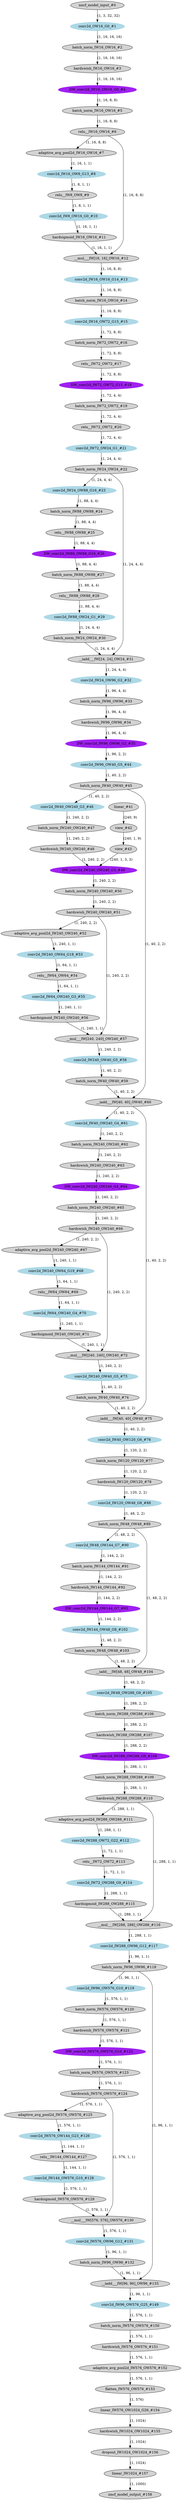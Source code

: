 strict digraph  {
"0 /nncf_model_input_0" [id=0, label="nncf_model_input_#0", style=filled, type=nncf_model_input];
"1 MobileNetV3/Sequential[features]/ConvBNActivation[0]/NNCFConv2d[0]/conv2d_0" [color=lightblue, id=1, label="conv2d_OW16_G0_#1", style=filled, type=conv2d];
"2 MobileNetV3/Sequential[features]/ConvBNActivation[0]/NNCFBatchNorm2d[1]/batch_norm_0" [id=2, label="batch_norm_IW16_OW16_#2", style=filled, type=batch_norm];
"3 MobileNetV3/Sequential[features]/ConvBNActivation[0]/Hardswish[2]/hardswish_0" [id=3, label="hardswish_IW16_OW16_#3", style=filled, type=hardswish];
"4 MobileNetV3/Sequential[features]/InvertedResidual[1]/Sequential[block]/ConvBNActivation[0]/NNCFConv2d[0]/conv2d_0" [color=purple, id=4, label="DW_conv2d_IW16_OW16_G0_#4", style=filled, type=conv2d];
"5 MobileNetV3/Sequential[features]/InvertedResidual[1]/Sequential[block]/ConvBNActivation[0]/NNCFBatchNorm2d[1]/batch_norm_0" [id=5, label="batch_norm_IW16_OW16_#5", style=filled, type=batch_norm];
"6 MobileNetV3/Sequential[features]/InvertedResidual[1]/Sequential[block]/ConvBNActivation[0]/ReLU[2]/relu__0" [id=6, label="relu__IW16_OW16_#6", style=filled, type=relu_];
"7 MobileNetV3/Sequential[features]/InvertedResidual[1]/Sequential[block]/SqueezeExcitation[1]/adaptive_avg_pool2d_0" [id=7, label="adaptive_avg_pool2d_IW16_OW16_#7", style=filled, type=adaptive_avg_pool2d];
"8 MobileNetV3/Sequential[features]/InvertedResidual[1]/Sequential[block]/SqueezeExcitation[1]/NNCFConv2d[fc1]/conv2d_0" [color=lightblue, id=8, label="conv2d_IW16_OW8_G13_#8", style=filled, type=conv2d];
"9 MobileNetV3/Sequential[features]/InvertedResidual[1]/Sequential[block]/SqueezeExcitation[1]/ReLU[relu]/relu__0" [id=9, label="relu__IW8_OW8_#9", style=filled, type=relu_];
"10 MobileNetV3/Sequential[features]/InvertedResidual[1]/Sequential[block]/SqueezeExcitation[1]/NNCFConv2d[fc2]/conv2d_0" [color=lightblue, id=10, label="conv2d_IW8_OW16_G0_#10", style=filled, type=conv2d];
"11 MobileNetV3/Sequential[features]/InvertedResidual[1]/Sequential[block]/SqueezeExcitation[1]/hardsigmoid_0" [id=11, label="hardsigmoid_IW16_OW16_#11", style=filled, type=hardsigmoid];
"12 MobileNetV3/Sequential[features]/InvertedResidual[1]/Sequential[block]/SqueezeExcitation[1]/__mul___0" [id=12, label="__mul___IW[16, 16]_OW16_#12", style=filled, type=__mul__];
"13 MobileNetV3/Sequential[features]/InvertedResidual[1]/Sequential[block]/ConvBNActivation[2]/NNCFConv2d[0]/conv2d_0" [color=lightblue, id=13, label="conv2d_IW16_OW16_G14_#13", style=filled, type=conv2d];
"14 MobileNetV3/Sequential[features]/InvertedResidual[1]/Sequential[block]/ConvBNActivation[2]/NNCFBatchNorm2d[1]/batch_norm_0" [id=14, label="batch_norm_IW16_OW16_#14", style=filled, type=batch_norm];
"15 MobileNetV3/Sequential[features]/InvertedResidual[2]/Sequential[block]/ConvBNActivation[0]/NNCFConv2d[0]/conv2d_0" [color=lightblue, id=15, label="conv2d_IW16_OW72_G15_#15", style=filled, type=conv2d];
"16 MobileNetV3/Sequential[features]/InvertedResidual[2]/Sequential[block]/ConvBNActivation[0]/NNCFBatchNorm2d[1]/batch_norm_0" [id=16, label="batch_norm_IW72_OW72_#16", style=filled, type=batch_norm];
"17 MobileNetV3/Sequential[features]/InvertedResidual[2]/Sequential[block]/ConvBNActivation[0]/ReLU[2]/relu__0" [id=17, label="relu__IW72_OW72_#17", style=filled, type=relu_];
"18 MobileNetV3/Sequential[features]/InvertedResidual[2]/Sequential[block]/ConvBNActivation[1]/NNCFConv2d[0]/conv2d_0" [color=purple, id=18, label="DW_conv2d_IW72_OW72_G15_#18", style=filled, type=conv2d];
"19 MobileNetV3/Sequential[features]/InvertedResidual[2]/Sequential[block]/ConvBNActivation[1]/NNCFBatchNorm2d[1]/batch_norm_0" [id=19, label="batch_norm_IW72_OW72_#19", style=filled, type=batch_norm];
"20 MobileNetV3/Sequential[features]/InvertedResidual[2]/Sequential[block]/ConvBNActivation[1]/ReLU[2]/relu__0" [id=20, label="relu__IW72_OW72_#20", style=filled, type=relu_];
"21 MobileNetV3/Sequential[features]/InvertedResidual[2]/Sequential[block]/ConvBNActivation[2]/NNCFConv2d[0]/conv2d_0" [color=lightblue, id=21, label="conv2d_IW72_OW24_G1_#21", style=filled, type=conv2d];
"22 MobileNetV3/Sequential[features]/InvertedResidual[2]/Sequential[block]/ConvBNActivation[2]/NNCFBatchNorm2d[1]/batch_norm_0" [id=22, label="batch_norm_IW24_OW24_#22", style=filled, type=batch_norm];
"23 MobileNetV3/Sequential[features]/InvertedResidual[3]/Sequential[block]/ConvBNActivation[0]/NNCFConv2d[0]/conv2d_0" [color=lightblue, id=23, label="conv2d_IW24_OW88_G16_#23", style=filled, type=conv2d];
"24 MobileNetV3/Sequential[features]/InvertedResidual[3]/Sequential[block]/ConvBNActivation[0]/NNCFBatchNorm2d[1]/batch_norm_0" [id=24, label="batch_norm_IW88_OW88_#24", style=filled, type=batch_norm];
"25 MobileNetV3/Sequential[features]/InvertedResidual[3]/Sequential[block]/ConvBNActivation[0]/ReLU[2]/relu__0" [id=25, label="relu__IW88_OW88_#25", style=filled, type=relu_];
"26 MobileNetV3/Sequential[features]/InvertedResidual[3]/Sequential[block]/ConvBNActivation[1]/NNCFConv2d[0]/conv2d_0" [color=purple, id=26, label="DW_conv2d_IW88_OW88_G16_#26", style=filled, type=conv2d];
"27 MobileNetV3/Sequential[features]/InvertedResidual[3]/Sequential[block]/ConvBNActivation[1]/NNCFBatchNorm2d[1]/batch_norm_0" [id=27, label="batch_norm_IW88_OW88_#27", style=filled, type=batch_norm];
"28 MobileNetV3/Sequential[features]/InvertedResidual[3]/Sequential[block]/ConvBNActivation[1]/ReLU[2]/relu__0" [id=28, label="relu__IW88_OW88_#28", style=filled, type=relu_];
"29 MobileNetV3/Sequential[features]/InvertedResidual[3]/Sequential[block]/ConvBNActivation[2]/NNCFConv2d[0]/conv2d_0" [color=lightblue, id=29, label="conv2d_IW88_OW24_G1_#29", style=filled, type=conv2d];
"30 MobileNetV3/Sequential[features]/InvertedResidual[3]/Sequential[block]/ConvBNActivation[2]/NNCFBatchNorm2d[1]/batch_norm_0" [id=30, label="batch_norm_IW24_OW24_#30", style=filled, type=batch_norm];
"31 MobileNetV3/Sequential[features]/InvertedResidual[3]/__iadd___0" [id=31, label="__iadd___IW[24, 24]_OW24_#31", style=filled, type=__iadd__];
"32 MobileNetV3/Sequential[features]/InvertedResidual[4]/Sequential[block]/ConvBNActivation[0]/NNCFConv2d[0]/conv2d_0" [color=lightblue, id=32, label="conv2d_IW24_OW96_G2_#32", style=filled, type=conv2d];
"33 MobileNetV3/Sequential[features]/InvertedResidual[4]/Sequential[block]/ConvBNActivation[0]/NNCFBatchNorm2d[1]/batch_norm_0" [id=33, label="batch_norm_IW96_OW96_#33", style=filled, type=batch_norm];
"34 MobileNetV3/Sequential[features]/InvertedResidual[4]/Sequential[block]/ConvBNActivation[0]/Hardswish[2]/hardswish_0" [id=34, label="hardswish_IW96_OW96_#34", style=filled, type=hardswish];
"35 MobileNetV3/Sequential[features]/InvertedResidual[4]/Sequential[block]/ConvBNActivation[1]/NNCFConv2d[0]/conv2d_0" [color=purple, id=35, label="DW_conv2d_IW96_OW96_G2_#35", style=filled, type=conv2d];
"36 MobileNetV3/Sequential[features]/InvertedResidual[4]/Sequential[block]/ConvBNActivation[3]/NNCFConv2d[0]/conv2d_0" [color=lightblue, id=36, label="conv2d_IW96_OW40_G5_#44", style=filled, type=conv2d];
"37 MobileNetV3/Sequential[features]/InvertedResidual[4]/Sequential[block]/ConvBNActivation[3]/NNCFBatchNorm2d[1]/batch_norm_0" [id=37, label="batch_norm_IW40_OW40_#45", style=filled, type=batch_norm];
"38 MobileNetV3/Sequential[features]/InvertedResidual[5]/Sequential[block]/ConvBNActivation[0]/NNCFConv2d[0]/conv2d_0" [color=lightblue, id=38, label="conv2d_IW40_OW240_G3_#46", style=filled, type=conv2d];
"39 MobileNetV3/Sequential[features]/InvertedResidual[5]/Sequential[block]/ConvBNActivation[0]/NNCFBatchNorm2d[1]/batch_norm_0" [id=39, label="batch_norm_IW240_OW240_#47", style=filled, type=batch_norm];
"40 MobileNetV3/Sequential[features]/InvertedResidual[5]/Sequential[block]/ConvBNActivation[0]/Hardswish[2]/hardswish_0" [id=40, label="hardswish_IW240_OW240_#48", style=filled, type=hardswish];
"41 MobileNetV3/Sequential[features]/InvertedResidual[5]/Sequential[block]/ConvBNActivation[1]/NNCFConv2d[0]/ModuleDict[pre_ops]/UpdateWeight[3]/ElasticKernelConv2DOp[op]/linear_0" [id=41, label="linear_#41", style=filled, type=linear];
"42 MobileNetV3/Sequential[features]/InvertedResidual[5]/Sequential[block]/ConvBNActivation[1]/NNCFConv2d[0]/ModuleDict[pre_ops]/UpdateWeight[3]/ElasticKernelConv2DOp[op]/view_0" [id=42, label="view_#42", style=filled, type=view];
"43 MobileNetV3/Sequential[features]/InvertedResidual[5]/Sequential[block]/ConvBNActivation[1]/NNCFConv2d[0]/ModuleDict[pre_ops]/UpdateWeight[3]/ElasticKernelConv2DOp[op]/view_1" [id=43, label="view_#43", style=filled, type=view];
"44 MobileNetV3/Sequential[features]/InvertedResidual[5]/Sequential[block]/ConvBNActivation[1]/NNCFConv2d[0]/conv2d_0" [color=purple, id=44, label="DW_conv2d_IW240_OW240_G3_#49", style=filled, type=conv2d];
"45 MobileNetV3/Sequential[features]/InvertedResidual[5]/Sequential[block]/ConvBNActivation[1]/NNCFBatchNorm2d[1]/batch_norm_0" [id=45, label="batch_norm_IW240_OW240_#50", style=filled, type=batch_norm];
"46 MobileNetV3/Sequential[features]/InvertedResidual[5]/Sequential[block]/ConvBNActivation[1]/Hardswish[2]/hardswish_0" [id=46, label="hardswish_IW240_OW240_#51", style=filled, type=hardswish];
"47 MobileNetV3/Sequential[features]/InvertedResidual[5]/Sequential[block]/SqueezeExcitation[2]/adaptive_avg_pool2d_0" [id=47, label="adaptive_avg_pool2d_IW240_OW240_#52", style=filled, type=adaptive_avg_pool2d];
"48 MobileNetV3/Sequential[features]/InvertedResidual[5]/Sequential[block]/SqueezeExcitation[2]/NNCFConv2d[fc1]/conv2d_0" [color=lightblue, id=48, label="conv2d_IW240_OW64_G18_#53", style=filled, type=conv2d];
"49 MobileNetV3/Sequential[features]/InvertedResidual[5]/Sequential[block]/SqueezeExcitation[2]/ReLU[relu]/relu__0" [id=49, label="relu__IW64_OW64_#54", style=filled, type=relu_];
"50 MobileNetV3/Sequential[features]/InvertedResidual[5]/Sequential[block]/SqueezeExcitation[2]/NNCFConv2d[fc2]/conv2d_0" [color=lightblue, id=50, label="conv2d_IW64_OW240_G3_#55", style=filled, type=conv2d];
"51 MobileNetV3/Sequential[features]/InvertedResidual[5]/Sequential[block]/SqueezeExcitation[2]/hardsigmoid_0" [id=51, label="hardsigmoid_IW240_OW240_#56", style=filled, type=hardsigmoid];
"52 MobileNetV3/Sequential[features]/InvertedResidual[5]/Sequential[block]/SqueezeExcitation[2]/__mul___0" [id=52, label="__mul___IW[240, 240]_OW240_#57", style=filled, type=__mul__];
"53 MobileNetV3/Sequential[features]/InvertedResidual[5]/Sequential[block]/ConvBNActivation[3]/NNCFConv2d[0]/conv2d_0" [color=lightblue, id=53, label="conv2d_IW240_OW40_G5_#58", style=filled, type=conv2d];
"54 MobileNetV3/Sequential[features]/InvertedResidual[5]/Sequential[block]/ConvBNActivation[3]/NNCFBatchNorm2d[1]/batch_norm_0" [id=54, label="batch_norm_IW40_OW40_#59", style=filled, type=batch_norm];
"55 MobileNetV3/Sequential[features]/InvertedResidual[5]/__iadd___0" [id=55, label="__iadd___IW[40, 40]_OW40_#60", style=filled, type=__iadd__];
"56 MobileNetV3/Sequential[features]/InvertedResidual[6]/Sequential[block]/ConvBNActivation[0]/NNCFConv2d[0]/conv2d_0" [color=lightblue, id=56, label="conv2d_IW40_OW240_G4_#61", style=filled, type=conv2d];
"57 MobileNetV3/Sequential[features]/InvertedResidual[6]/Sequential[block]/ConvBNActivation[0]/NNCFBatchNorm2d[1]/batch_norm_0" [id=57, label="batch_norm_IW240_OW240_#62", style=filled, type=batch_norm];
"58 MobileNetV3/Sequential[features]/InvertedResidual[6]/Sequential[block]/ConvBNActivation[0]/Hardswish[2]/hardswish_0" [id=58, label="hardswish_IW240_OW240_#63", style=filled, type=hardswish];
"59 MobileNetV3/Sequential[features]/InvertedResidual[6]/Sequential[block]/ConvBNActivation[1]/NNCFConv2d[0]/conv2d_0" [color=purple, id=59, label="DW_conv2d_IW240_OW240_G4_#64", style=filled, type=conv2d];
"60 MobileNetV3/Sequential[features]/InvertedResidual[6]/Sequential[block]/ConvBNActivation[1]/NNCFBatchNorm2d[1]/batch_norm_0" [id=60, label="batch_norm_IW240_OW240_#65", style=filled, type=batch_norm];
"61 MobileNetV3/Sequential[features]/InvertedResidual[6]/Sequential[block]/ConvBNActivation[1]/Hardswish[2]/hardswish_0" [id=61, label="hardswish_IW240_OW240_#66", style=filled, type=hardswish];
"62 MobileNetV3/Sequential[features]/InvertedResidual[6]/Sequential[block]/SqueezeExcitation[2]/adaptive_avg_pool2d_0" [id=62, label="adaptive_avg_pool2d_IW240_OW240_#67", style=filled, type=adaptive_avg_pool2d];
"63 MobileNetV3/Sequential[features]/InvertedResidual[6]/Sequential[block]/SqueezeExcitation[2]/NNCFConv2d[fc1]/conv2d_0" [color=lightblue, id=63, label="conv2d_IW240_OW64_G19_#68", style=filled, type=conv2d];
"64 MobileNetV3/Sequential[features]/InvertedResidual[6]/Sequential[block]/SqueezeExcitation[2]/ReLU[relu]/relu__0" [id=64, label="relu__IW64_OW64_#69", style=filled, type=relu_];
"65 MobileNetV3/Sequential[features]/InvertedResidual[6]/Sequential[block]/SqueezeExcitation[2]/NNCFConv2d[fc2]/conv2d_0" [color=lightblue, id=65, label="conv2d_IW64_OW240_G4_#70", style=filled, type=conv2d];
"66 MobileNetV3/Sequential[features]/InvertedResidual[6]/Sequential[block]/SqueezeExcitation[2]/hardsigmoid_0" [id=66, label="hardsigmoid_IW240_OW240_#71", style=filled, type=hardsigmoid];
"67 MobileNetV3/Sequential[features]/InvertedResidual[6]/Sequential[block]/SqueezeExcitation[2]/__mul___0" [id=67, label="__mul___IW[240, 240]_OW240_#72", style=filled, type=__mul__];
"68 MobileNetV3/Sequential[features]/InvertedResidual[6]/Sequential[block]/ConvBNActivation[3]/NNCFConv2d[0]/conv2d_0" [color=lightblue, id=68, label="conv2d_IW240_OW40_G5_#73", style=filled, type=conv2d];
"69 MobileNetV3/Sequential[features]/InvertedResidual[6]/Sequential[block]/ConvBNActivation[3]/NNCFBatchNorm2d[1]/batch_norm_0" [id=69, label="batch_norm_IW40_OW40_#74", style=filled, type=batch_norm];
"70 MobileNetV3/Sequential[features]/InvertedResidual[6]/__iadd___0" [id=70, label="__iadd___IW[40, 40]_OW40_#75", style=filled, type=__iadd__];
"71 MobileNetV3/Sequential[features]/InvertedResidual[7]/Sequential[block]/ConvBNActivation[0]/NNCFConv2d[0]/conv2d_0" [color=lightblue, id=71, label="conv2d_IW40_OW120_G6_#76", style=filled, type=conv2d];
"72 MobileNetV3/Sequential[features]/InvertedResidual[7]/Sequential[block]/ConvBNActivation[0]/NNCFBatchNorm2d[1]/batch_norm_0" [id=72, label="batch_norm_IW120_OW120_#77", style=filled, type=batch_norm];
"73 MobileNetV3/Sequential[features]/InvertedResidual[7]/Sequential[block]/ConvBNActivation[0]/Hardswish[2]/hardswish_0" [id=73, label="hardswish_IW120_OW120_#78", style=filled, type=hardswish];
"74 MobileNetV3/Sequential[features]/InvertedResidual[7]/Sequential[block]/ConvBNActivation[3]/NNCFConv2d[0]/conv2d_0" [color=lightblue, id=74, label="conv2d_IW120_OW48_G8_#88", style=filled, type=conv2d];
"75 MobileNetV3/Sequential[features]/InvertedResidual[7]/Sequential[block]/ConvBNActivation[3]/NNCFBatchNorm2d[1]/batch_norm_0" [id=75, label="batch_norm_IW48_OW48_#89", style=filled, type=batch_norm];
"76 MobileNetV3/Sequential[features]/InvertedResidual[8]/Sequential[block]/ConvBNActivation[0]/NNCFConv2d[0]/conv2d_0" [color=lightblue, id=76, label="conv2d_IW48_OW144_G7_#90", style=filled, type=conv2d];
"77 MobileNetV3/Sequential[features]/InvertedResidual[8]/Sequential[block]/ConvBNActivation[0]/NNCFBatchNorm2d[1]/batch_norm_0" [id=77, label="batch_norm_IW144_OW144_#91", style=filled, type=batch_norm];
"78 MobileNetV3/Sequential[features]/InvertedResidual[8]/Sequential[block]/ConvBNActivation[0]/Hardswish[2]/hardswish_0" [id=78, label="hardswish_IW144_OW144_#92", style=filled, type=hardswish];
"79 MobileNetV3/Sequential[features]/InvertedResidual[8]/Sequential[block]/ConvBNActivation[1]/NNCFConv2d[0]/conv2d_0" [color=purple, id=79, label="DW_conv2d_IW144_OW144_G7_#93", style=filled, type=conv2d];
"80 MobileNetV3/Sequential[features]/InvertedResidual[8]/Sequential[block]/ConvBNActivation[3]/NNCFConv2d[0]/conv2d_0" [color=lightblue, id=80, label="conv2d_IW144_OW48_G8_#102", style=filled, type=conv2d];
"81 MobileNetV3/Sequential[features]/InvertedResidual[8]/Sequential[block]/ConvBNActivation[3]/NNCFBatchNorm2d[1]/batch_norm_0" [id=81, label="batch_norm_IW48_OW48_#103", style=filled, type=batch_norm];
"82 MobileNetV3/Sequential[features]/InvertedResidual[8]/__iadd___0" [id=82, label="__iadd___IW[48, 48]_OW48_#104", style=filled, type=__iadd__];
"83 MobileNetV3/Sequential[features]/InvertedResidual[9]/Sequential[block]/ConvBNActivation[0]/NNCFConv2d[0]/conv2d_0" [color=lightblue, id=83, label="conv2d_IW48_OW288_G9_#105", style=filled, type=conv2d];
"84 MobileNetV3/Sequential[features]/InvertedResidual[9]/Sequential[block]/ConvBNActivation[0]/NNCFBatchNorm2d[1]/batch_norm_0" [id=84, label="batch_norm_IW288_OW288_#106", style=filled, type=batch_norm];
"85 MobileNetV3/Sequential[features]/InvertedResidual[9]/Sequential[block]/ConvBNActivation[0]/Hardswish[2]/hardswish_0" [id=85, label="hardswish_IW288_OW288_#107", style=filled, type=hardswish];
"86 MobileNetV3/Sequential[features]/InvertedResidual[9]/Sequential[block]/ConvBNActivation[1]/NNCFConv2d[0]/conv2d_0" [color=purple, id=86, label="DW_conv2d_IW288_OW288_G9_#108", style=filled, type=conv2d];
"87 MobileNetV3/Sequential[features]/InvertedResidual[9]/Sequential[block]/ConvBNActivation[1]/NNCFBatchNorm2d[1]/batch_norm_0" [id=87, label="batch_norm_IW288_OW288_#109", style=filled, type=batch_norm];
"88 MobileNetV3/Sequential[features]/InvertedResidual[9]/Sequential[block]/ConvBNActivation[1]/Hardswish[2]/hardswish_0" [id=88, label="hardswish_IW288_OW288_#110", style=filled, type=hardswish];
"89 MobileNetV3/Sequential[features]/InvertedResidual[9]/Sequential[block]/SqueezeExcitation[2]/adaptive_avg_pool2d_0" [id=89, label="adaptive_avg_pool2d_IW288_OW288_#111", style=filled, type=adaptive_avg_pool2d];
"90 MobileNetV3/Sequential[features]/InvertedResidual[9]/Sequential[block]/SqueezeExcitation[2]/NNCFConv2d[fc1]/conv2d_0" [color=lightblue, id=90, label="conv2d_IW288_OW72_G22_#112", style=filled, type=conv2d];
"91 MobileNetV3/Sequential[features]/InvertedResidual[9]/Sequential[block]/SqueezeExcitation[2]/ReLU[relu]/relu__0" [id=91, label="relu__IW72_OW72_#113", style=filled, type=relu_];
"92 MobileNetV3/Sequential[features]/InvertedResidual[9]/Sequential[block]/SqueezeExcitation[2]/NNCFConv2d[fc2]/conv2d_0" [color=lightblue, id=92, label="conv2d_IW72_OW288_G9_#114", style=filled, type=conv2d];
"93 MobileNetV3/Sequential[features]/InvertedResidual[9]/Sequential[block]/SqueezeExcitation[2]/hardsigmoid_0" [id=93, label="hardsigmoid_IW288_OW288_#115", style=filled, type=hardsigmoid];
"94 MobileNetV3/Sequential[features]/InvertedResidual[9]/Sequential[block]/SqueezeExcitation[2]/__mul___0" [id=94, label="__mul___IW[288, 288]_OW288_#116", style=filled, type=__mul__];
"95 MobileNetV3/Sequential[features]/InvertedResidual[9]/Sequential[block]/ConvBNActivation[3]/NNCFConv2d[0]/conv2d_0" [color=lightblue, id=95, label="conv2d_IW288_OW96_G12_#117", style=filled, type=conv2d];
"96 MobileNetV3/Sequential[features]/InvertedResidual[9]/Sequential[block]/ConvBNActivation[3]/NNCFBatchNorm2d[1]/batch_norm_0" [id=96, label="batch_norm_IW96_OW96_#118", style=filled, type=batch_norm];
"97 MobileNetV3/Sequential[features]/InvertedResidual[10]/Sequential[block]/ConvBNActivation[0]/NNCFConv2d[0]/conv2d_0" [color=lightblue, id=97, label="conv2d_IW96_OW576_G10_#119", style=filled, type=conv2d];
"98 MobileNetV3/Sequential[features]/InvertedResidual[10]/Sequential[block]/ConvBNActivation[0]/NNCFBatchNorm2d[1]/batch_norm_0" [id=98, label="batch_norm_IW576_OW576_#120", style=filled, type=batch_norm];
"99 MobileNetV3/Sequential[features]/InvertedResidual[10]/Sequential[block]/ConvBNActivation[0]/Hardswish[2]/hardswish_0" [id=99, label="hardswish_IW576_OW576_#121", style=filled, type=hardswish];
"100 MobileNetV3/Sequential[features]/InvertedResidual[10]/Sequential[block]/ConvBNActivation[1]/NNCFConv2d[0]/conv2d_0" [color=purple, id=100, label="DW_conv2d_IW576_OW576_G10_#122", style=filled, type=conv2d];
"101 MobileNetV3/Sequential[features]/InvertedResidual[10]/Sequential[block]/ConvBNActivation[1]/NNCFBatchNorm2d[1]/batch_norm_0" [id=101, label="batch_norm_IW576_OW576_#123", style=filled, type=batch_norm];
"102 MobileNetV3/Sequential[features]/InvertedResidual[10]/Sequential[block]/ConvBNActivation[1]/Hardswish[2]/hardswish_0" [id=102, label="hardswish_IW576_OW576_#124", style=filled, type=hardswish];
"103 MobileNetV3/Sequential[features]/InvertedResidual[10]/Sequential[block]/SqueezeExcitation[2]/adaptive_avg_pool2d_0" [id=103, label="adaptive_avg_pool2d_IW576_OW576_#125", style=filled, type=adaptive_avg_pool2d];
"104 MobileNetV3/Sequential[features]/InvertedResidual[10]/Sequential[block]/SqueezeExcitation[2]/NNCFConv2d[fc1]/conv2d_0" [color=lightblue, id=104, label="conv2d_IW576_OW144_G23_#126", style=filled, type=conv2d];
"105 MobileNetV3/Sequential[features]/InvertedResidual[10]/Sequential[block]/SqueezeExcitation[2]/ReLU[relu]/relu__0" [id=105, label="relu__IW144_OW144_#127", style=filled, type=relu_];
"106 MobileNetV3/Sequential[features]/InvertedResidual[10]/Sequential[block]/SqueezeExcitation[2]/NNCFConv2d[fc2]/conv2d_0" [color=lightblue, id=106, label="conv2d_IW144_OW576_G10_#128", style=filled, type=conv2d];
"107 MobileNetV3/Sequential[features]/InvertedResidual[10]/Sequential[block]/SqueezeExcitation[2]/hardsigmoid_0" [id=107, label="hardsigmoid_IW576_OW576_#129", style=filled, type=hardsigmoid];
"108 MobileNetV3/Sequential[features]/InvertedResidual[10]/Sequential[block]/SqueezeExcitation[2]/__mul___0" [id=108, label="__mul___IW[576, 576]_OW576_#130", style=filled, type=__mul__];
"109 MobileNetV3/Sequential[features]/InvertedResidual[10]/Sequential[block]/ConvBNActivation[3]/NNCFConv2d[0]/conv2d_0" [color=lightblue, id=109, label="conv2d_IW576_OW96_G12_#131", style=filled, type=conv2d];
"110 MobileNetV3/Sequential[features]/InvertedResidual[10]/Sequential[block]/ConvBNActivation[3]/NNCFBatchNorm2d[1]/batch_norm_0" [id=110, label="batch_norm_IW96_OW96_#132", style=filled, type=batch_norm];
"111 MobileNetV3/Sequential[features]/InvertedResidual[10]/__iadd___0" [id=111, label="__iadd___IW[96, 96]_OW96_#133", style=filled, type=__iadd__];
"112 MobileNetV3/Sequential[features]/ConvBNActivation[12]/NNCFConv2d[0]/conv2d_0" [color=lightblue, id=112, label="conv2d_IW96_OW576_G25_#149", style=filled, type=conv2d];
"113 MobileNetV3/Sequential[features]/ConvBNActivation[12]/NNCFBatchNorm2d[1]/batch_norm_0" [id=113, label="batch_norm_IW576_OW576_#150", style=filled, type=batch_norm];
"114 MobileNetV3/Sequential[features]/ConvBNActivation[12]/Hardswish[2]/hardswish_0" [id=114, label="hardswish_IW576_OW576_#151", style=filled, type=hardswish];
"115 MobileNetV3/AdaptiveAvgPool2d[avgpool]/adaptive_avg_pool2d_0" [id=115, label="adaptive_avg_pool2d_IW576_OW576_#152", style=filled, type=adaptive_avg_pool2d];
"116 MobileNetV3/flatten_0" [id=116, label="flatten_IW576_OW576_#153", style=filled, type=flatten];
"117 MobileNetV3/Sequential[classifier]/NNCFLinear[0]/linear_0" [id=117, label="linear_IW576_OW1024_G26_#154", style=filled, type=linear];
"118 MobileNetV3/Sequential[classifier]/Hardswish[1]/hardswish_0" [id=118, label="hardswish_IW1024_OW1024_#155", style=filled, type=hardswish];
"119 MobileNetV3/Sequential[classifier]/Dropout[2]/dropout_0" [id=119, label="dropout_IW1024_OW1024_#156", style=filled, type=dropout];
"120 MobileNetV3/Sequential[classifier]/NNCFLinear[3]/linear_0" [id=120, label="linear_IW1024_#157", style=filled, type=linear];
"121 /nncf_model_output_0" [id=121, label="nncf_model_output_#158", style=filled, type=nncf_model_output];
"0 /nncf_model_input_0" -> "1 MobileNetV3/Sequential[features]/ConvBNActivation[0]/NNCFConv2d[0]/conv2d_0"  [label="(1, 3, 32, 32)", style=solid];
"1 MobileNetV3/Sequential[features]/ConvBNActivation[0]/NNCFConv2d[0]/conv2d_0" -> "2 MobileNetV3/Sequential[features]/ConvBNActivation[0]/NNCFBatchNorm2d[1]/batch_norm_0"  [label="(1, 16, 16, 16)", style=solid];
"2 MobileNetV3/Sequential[features]/ConvBNActivation[0]/NNCFBatchNorm2d[1]/batch_norm_0" -> "3 MobileNetV3/Sequential[features]/ConvBNActivation[0]/Hardswish[2]/hardswish_0"  [label="(1, 16, 16, 16)", style=solid];
"3 MobileNetV3/Sequential[features]/ConvBNActivation[0]/Hardswish[2]/hardswish_0" -> "4 MobileNetV3/Sequential[features]/InvertedResidual[1]/Sequential[block]/ConvBNActivation[0]/NNCFConv2d[0]/conv2d_0"  [label="(1, 16, 16, 16)", style=solid];
"4 MobileNetV3/Sequential[features]/InvertedResidual[1]/Sequential[block]/ConvBNActivation[0]/NNCFConv2d[0]/conv2d_0" -> "5 MobileNetV3/Sequential[features]/InvertedResidual[1]/Sequential[block]/ConvBNActivation[0]/NNCFBatchNorm2d[1]/batch_norm_0"  [label="(1, 16, 8, 8)", style=solid];
"5 MobileNetV3/Sequential[features]/InvertedResidual[1]/Sequential[block]/ConvBNActivation[0]/NNCFBatchNorm2d[1]/batch_norm_0" -> "6 MobileNetV3/Sequential[features]/InvertedResidual[1]/Sequential[block]/ConvBNActivation[0]/ReLU[2]/relu__0"  [label="(1, 16, 8, 8)", style=solid];
"6 MobileNetV3/Sequential[features]/InvertedResidual[1]/Sequential[block]/ConvBNActivation[0]/ReLU[2]/relu__0" -> "7 MobileNetV3/Sequential[features]/InvertedResidual[1]/Sequential[block]/SqueezeExcitation[1]/adaptive_avg_pool2d_0"  [label="(1, 16, 8, 8)", style=solid];
"7 MobileNetV3/Sequential[features]/InvertedResidual[1]/Sequential[block]/SqueezeExcitation[1]/adaptive_avg_pool2d_0" -> "8 MobileNetV3/Sequential[features]/InvertedResidual[1]/Sequential[block]/SqueezeExcitation[1]/NNCFConv2d[fc1]/conv2d_0"  [label="(1, 16, 1, 1)", style=solid];
"8 MobileNetV3/Sequential[features]/InvertedResidual[1]/Sequential[block]/SqueezeExcitation[1]/NNCFConv2d[fc1]/conv2d_0" -> "9 MobileNetV3/Sequential[features]/InvertedResidual[1]/Sequential[block]/SqueezeExcitation[1]/ReLU[relu]/relu__0"  [label="(1, 8, 1, 1)", style=solid];
"6 MobileNetV3/Sequential[features]/InvertedResidual[1]/Sequential[block]/ConvBNActivation[0]/ReLU[2]/relu__0" -> "12 MobileNetV3/Sequential[features]/InvertedResidual[1]/Sequential[block]/SqueezeExcitation[1]/__mul___0"  [label="(1, 16, 8, 8)", style=solid];
"9 MobileNetV3/Sequential[features]/InvertedResidual[1]/Sequential[block]/SqueezeExcitation[1]/ReLU[relu]/relu__0" -> "10 MobileNetV3/Sequential[features]/InvertedResidual[1]/Sequential[block]/SqueezeExcitation[1]/NNCFConv2d[fc2]/conv2d_0"  [label="(1, 8, 1, 1)", style=solid];
"10 MobileNetV3/Sequential[features]/InvertedResidual[1]/Sequential[block]/SqueezeExcitation[1]/NNCFConv2d[fc2]/conv2d_0" -> "11 MobileNetV3/Sequential[features]/InvertedResidual[1]/Sequential[block]/SqueezeExcitation[1]/hardsigmoid_0"  [label="(1, 16, 1, 1)", style=solid];
"11 MobileNetV3/Sequential[features]/InvertedResidual[1]/Sequential[block]/SqueezeExcitation[1]/hardsigmoid_0" -> "12 MobileNetV3/Sequential[features]/InvertedResidual[1]/Sequential[block]/SqueezeExcitation[1]/__mul___0"  [label="(1, 16, 1, 1)", style=solid];
"12 MobileNetV3/Sequential[features]/InvertedResidual[1]/Sequential[block]/SqueezeExcitation[1]/__mul___0" -> "13 MobileNetV3/Sequential[features]/InvertedResidual[1]/Sequential[block]/ConvBNActivation[2]/NNCFConv2d[0]/conv2d_0"  [label="(1, 16, 8, 8)", style=solid];
"13 MobileNetV3/Sequential[features]/InvertedResidual[1]/Sequential[block]/ConvBNActivation[2]/NNCFConv2d[0]/conv2d_0" -> "14 MobileNetV3/Sequential[features]/InvertedResidual[1]/Sequential[block]/ConvBNActivation[2]/NNCFBatchNorm2d[1]/batch_norm_0"  [label="(1, 16, 8, 8)", style=solid];
"14 MobileNetV3/Sequential[features]/InvertedResidual[1]/Sequential[block]/ConvBNActivation[2]/NNCFBatchNorm2d[1]/batch_norm_0" -> "15 MobileNetV3/Sequential[features]/InvertedResidual[2]/Sequential[block]/ConvBNActivation[0]/NNCFConv2d[0]/conv2d_0"  [label="(1, 16, 8, 8)", style=solid];
"15 MobileNetV3/Sequential[features]/InvertedResidual[2]/Sequential[block]/ConvBNActivation[0]/NNCFConv2d[0]/conv2d_0" -> "16 MobileNetV3/Sequential[features]/InvertedResidual[2]/Sequential[block]/ConvBNActivation[0]/NNCFBatchNorm2d[1]/batch_norm_0"  [label="(1, 72, 8, 8)", style=solid];
"16 MobileNetV3/Sequential[features]/InvertedResidual[2]/Sequential[block]/ConvBNActivation[0]/NNCFBatchNorm2d[1]/batch_norm_0" -> "17 MobileNetV3/Sequential[features]/InvertedResidual[2]/Sequential[block]/ConvBNActivation[0]/ReLU[2]/relu__0"  [label="(1, 72, 8, 8)", style=solid];
"17 MobileNetV3/Sequential[features]/InvertedResidual[2]/Sequential[block]/ConvBNActivation[0]/ReLU[2]/relu__0" -> "18 MobileNetV3/Sequential[features]/InvertedResidual[2]/Sequential[block]/ConvBNActivation[1]/NNCFConv2d[0]/conv2d_0"  [label="(1, 72, 8, 8)", style=solid];
"18 MobileNetV3/Sequential[features]/InvertedResidual[2]/Sequential[block]/ConvBNActivation[1]/NNCFConv2d[0]/conv2d_0" -> "19 MobileNetV3/Sequential[features]/InvertedResidual[2]/Sequential[block]/ConvBNActivation[1]/NNCFBatchNorm2d[1]/batch_norm_0"  [label="(1, 72, 4, 4)", style=solid];
"19 MobileNetV3/Sequential[features]/InvertedResidual[2]/Sequential[block]/ConvBNActivation[1]/NNCFBatchNorm2d[1]/batch_norm_0" -> "20 MobileNetV3/Sequential[features]/InvertedResidual[2]/Sequential[block]/ConvBNActivation[1]/ReLU[2]/relu__0"  [label="(1, 72, 4, 4)", style=solid];
"20 MobileNetV3/Sequential[features]/InvertedResidual[2]/Sequential[block]/ConvBNActivation[1]/ReLU[2]/relu__0" -> "21 MobileNetV3/Sequential[features]/InvertedResidual[2]/Sequential[block]/ConvBNActivation[2]/NNCFConv2d[0]/conv2d_0"  [label="(1, 72, 4, 4)", style=solid];
"21 MobileNetV3/Sequential[features]/InvertedResidual[2]/Sequential[block]/ConvBNActivation[2]/NNCFConv2d[0]/conv2d_0" -> "22 MobileNetV3/Sequential[features]/InvertedResidual[2]/Sequential[block]/ConvBNActivation[2]/NNCFBatchNorm2d[1]/batch_norm_0"  [label="(1, 24, 4, 4)", style=solid];
"22 MobileNetV3/Sequential[features]/InvertedResidual[2]/Sequential[block]/ConvBNActivation[2]/NNCFBatchNorm2d[1]/batch_norm_0" -> "23 MobileNetV3/Sequential[features]/InvertedResidual[3]/Sequential[block]/ConvBNActivation[0]/NNCFConv2d[0]/conv2d_0"  [label="(1, 24, 4, 4)", style=solid];
"22 MobileNetV3/Sequential[features]/InvertedResidual[2]/Sequential[block]/ConvBNActivation[2]/NNCFBatchNorm2d[1]/batch_norm_0" -> "31 MobileNetV3/Sequential[features]/InvertedResidual[3]/__iadd___0"  [label="(1, 24, 4, 4)", style=solid];
"23 MobileNetV3/Sequential[features]/InvertedResidual[3]/Sequential[block]/ConvBNActivation[0]/NNCFConv2d[0]/conv2d_0" -> "24 MobileNetV3/Sequential[features]/InvertedResidual[3]/Sequential[block]/ConvBNActivation[0]/NNCFBatchNorm2d[1]/batch_norm_0"  [label="(1, 88, 4, 4)", style=solid];
"24 MobileNetV3/Sequential[features]/InvertedResidual[3]/Sequential[block]/ConvBNActivation[0]/NNCFBatchNorm2d[1]/batch_norm_0" -> "25 MobileNetV3/Sequential[features]/InvertedResidual[3]/Sequential[block]/ConvBNActivation[0]/ReLU[2]/relu__0"  [label="(1, 88, 4, 4)", style=solid];
"25 MobileNetV3/Sequential[features]/InvertedResidual[3]/Sequential[block]/ConvBNActivation[0]/ReLU[2]/relu__0" -> "26 MobileNetV3/Sequential[features]/InvertedResidual[3]/Sequential[block]/ConvBNActivation[1]/NNCFConv2d[0]/conv2d_0"  [label="(1, 88, 4, 4)", style=solid];
"26 MobileNetV3/Sequential[features]/InvertedResidual[3]/Sequential[block]/ConvBNActivation[1]/NNCFConv2d[0]/conv2d_0" -> "27 MobileNetV3/Sequential[features]/InvertedResidual[3]/Sequential[block]/ConvBNActivation[1]/NNCFBatchNorm2d[1]/batch_norm_0"  [label="(1, 88, 4, 4)", style=solid];
"27 MobileNetV3/Sequential[features]/InvertedResidual[3]/Sequential[block]/ConvBNActivation[1]/NNCFBatchNorm2d[1]/batch_norm_0" -> "28 MobileNetV3/Sequential[features]/InvertedResidual[3]/Sequential[block]/ConvBNActivation[1]/ReLU[2]/relu__0"  [label="(1, 88, 4, 4)", style=solid];
"28 MobileNetV3/Sequential[features]/InvertedResidual[3]/Sequential[block]/ConvBNActivation[1]/ReLU[2]/relu__0" -> "29 MobileNetV3/Sequential[features]/InvertedResidual[3]/Sequential[block]/ConvBNActivation[2]/NNCFConv2d[0]/conv2d_0"  [label="(1, 88, 4, 4)", style=solid];
"29 MobileNetV3/Sequential[features]/InvertedResidual[3]/Sequential[block]/ConvBNActivation[2]/NNCFConv2d[0]/conv2d_0" -> "30 MobileNetV3/Sequential[features]/InvertedResidual[3]/Sequential[block]/ConvBNActivation[2]/NNCFBatchNorm2d[1]/batch_norm_0"  [label="(1, 24, 4, 4)", style=solid];
"30 MobileNetV3/Sequential[features]/InvertedResidual[3]/Sequential[block]/ConvBNActivation[2]/NNCFBatchNorm2d[1]/batch_norm_0" -> "31 MobileNetV3/Sequential[features]/InvertedResidual[3]/__iadd___0"  [label="(1, 24, 4, 4)", style=solid];
"31 MobileNetV3/Sequential[features]/InvertedResidual[3]/__iadd___0" -> "32 MobileNetV3/Sequential[features]/InvertedResidual[4]/Sequential[block]/ConvBNActivation[0]/NNCFConv2d[0]/conv2d_0"  [label="(1, 24, 4, 4)", style=solid];
"32 MobileNetV3/Sequential[features]/InvertedResidual[4]/Sequential[block]/ConvBNActivation[0]/NNCFConv2d[0]/conv2d_0" -> "33 MobileNetV3/Sequential[features]/InvertedResidual[4]/Sequential[block]/ConvBNActivation[0]/NNCFBatchNorm2d[1]/batch_norm_0"  [label="(1, 96, 4, 4)", style=solid];
"33 MobileNetV3/Sequential[features]/InvertedResidual[4]/Sequential[block]/ConvBNActivation[0]/NNCFBatchNorm2d[1]/batch_norm_0" -> "34 MobileNetV3/Sequential[features]/InvertedResidual[4]/Sequential[block]/ConvBNActivation[0]/Hardswish[2]/hardswish_0"  [label="(1, 96, 4, 4)", style=solid];
"34 MobileNetV3/Sequential[features]/InvertedResidual[4]/Sequential[block]/ConvBNActivation[0]/Hardswish[2]/hardswish_0" -> "35 MobileNetV3/Sequential[features]/InvertedResidual[4]/Sequential[block]/ConvBNActivation[1]/NNCFConv2d[0]/conv2d_0"  [label="(1, 96, 4, 4)", style=solid];
"35 MobileNetV3/Sequential[features]/InvertedResidual[4]/Sequential[block]/ConvBNActivation[1]/NNCFConv2d[0]/conv2d_0" -> "36 MobileNetV3/Sequential[features]/InvertedResidual[4]/Sequential[block]/ConvBNActivation[3]/NNCFConv2d[0]/conv2d_0"  [label="(1, 96, 2, 2)", style=solid];
"36 MobileNetV3/Sequential[features]/InvertedResidual[4]/Sequential[block]/ConvBNActivation[3]/NNCFConv2d[0]/conv2d_0" -> "37 MobileNetV3/Sequential[features]/InvertedResidual[4]/Sequential[block]/ConvBNActivation[3]/NNCFBatchNorm2d[1]/batch_norm_0"  [label="(1, 40, 2, 2)", style=solid];
"37 MobileNetV3/Sequential[features]/InvertedResidual[4]/Sequential[block]/ConvBNActivation[3]/NNCFBatchNorm2d[1]/batch_norm_0" -> "38 MobileNetV3/Sequential[features]/InvertedResidual[5]/Sequential[block]/ConvBNActivation[0]/NNCFConv2d[0]/conv2d_0"  [label="(1, 40, 2, 2)", style=solid];
"37 MobileNetV3/Sequential[features]/InvertedResidual[4]/Sequential[block]/ConvBNActivation[3]/NNCFBatchNorm2d[1]/batch_norm_0" -> "55 MobileNetV3/Sequential[features]/InvertedResidual[5]/__iadd___0"  [label="(1, 40, 2, 2)", style=solid];
"38 MobileNetV3/Sequential[features]/InvertedResidual[5]/Sequential[block]/ConvBNActivation[0]/NNCFConv2d[0]/conv2d_0" -> "39 MobileNetV3/Sequential[features]/InvertedResidual[5]/Sequential[block]/ConvBNActivation[0]/NNCFBatchNorm2d[1]/batch_norm_0"  [label="(1, 240, 2, 2)", style=solid];
"39 MobileNetV3/Sequential[features]/InvertedResidual[5]/Sequential[block]/ConvBNActivation[0]/NNCFBatchNorm2d[1]/batch_norm_0" -> "40 MobileNetV3/Sequential[features]/InvertedResidual[5]/Sequential[block]/ConvBNActivation[0]/Hardswish[2]/hardswish_0"  [label="(1, 240, 2, 2)", style=solid];
"40 MobileNetV3/Sequential[features]/InvertedResidual[5]/Sequential[block]/ConvBNActivation[0]/Hardswish[2]/hardswish_0" -> "44 MobileNetV3/Sequential[features]/InvertedResidual[5]/Sequential[block]/ConvBNActivation[1]/NNCFConv2d[0]/conv2d_0"  [label="(1, 240, 2, 2)", style=solid];
"41 MobileNetV3/Sequential[features]/InvertedResidual[5]/Sequential[block]/ConvBNActivation[1]/NNCFConv2d[0]/ModuleDict[pre_ops]/UpdateWeight[3]/ElasticKernelConv2DOp[op]/linear_0" -> "42 MobileNetV3/Sequential[features]/InvertedResidual[5]/Sequential[block]/ConvBNActivation[1]/NNCFConv2d[0]/ModuleDict[pre_ops]/UpdateWeight[3]/ElasticKernelConv2DOp[op]/view_0"  [label="(240, 9)", style=solid];
"42 MobileNetV3/Sequential[features]/InvertedResidual[5]/Sequential[block]/ConvBNActivation[1]/NNCFConv2d[0]/ModuleDict[pre_ops]/UpdateWeight[3]/ElasticKernelConv2DOp[op]/view_0" -> "43 MobileNetV3/Sequential[features]/InvertedResidual[5]/Sequential[block]/ConvBNActivation[1]/NNCFConv2d[0]/ModuleDict[pre_ops]/UpdateWeight[3]/ElasticKernelConv2DOp[op]/view_1"  [label="(240, 1, 9)", style=solid];
"43 MobileNetV3/Sequential[features]/InvertedResidual[5]/Sequential[block]/ConvBNActivation[1]/NNCFConv2d[0]/ModuleDict[pre_ops]/UpdateWeight[3]/ElasticKernelConv2DOp[op]/view_1" -> "44 MobileNetV3/Sequential[features]/InvertedResidual[5]/Sequential[block]/ConvBNActivation[1]/NNCFConv2d[0]/conv2d_0"  [label="(240, 1, 3, 3)", style=solid];
"44 MobileNetV3/Sequential[features]/InvertedResidual[5]/Sequential[block]/ConvBNActivation[1]/NNCFConv2d[0]/conv2d_0" -> "45 MobileNetV3/Sequential[features]/InvertedResidual[5]/Sequential[block]/ConvBNActivation[1]/NNCFBatchNorm2d[1]/batch_norm_0"  [label="(1, 240, 2, 2)", style=solid];
"45 MobileNetV3/Sequential[features]/InvertedResidual[5]/Sequential[block]/ConvBNActivation[1]/NNCFBatchNorm2d[1]/batch_norm_0" -> "46 MobileNetV3/Sequential[features]/InvertedResidual[5]/Sequential[block]/ConvBNActivation[1]/Hardswish[2]/hardswish_0"  [label="(1, 240, 2, 2)", style=solid];
"46 MobileNetV3/Sequential[features]/InvertedResidual[5]/Sequential[block]/ConvBNActivation[1]/Hardswish[2]/hardswish_0" -> "47 MobileNetV3/Sequential[features]/InvertedResidual[5]/Sequential[block]/SqueezeExcitation[2]/adaptive_avg_pool2d_0"  [label="(1, 240, 2, 2)", style=solid];
"46 MobileNetV3/Sequential[features]/InvertedResidual[5]/Sequential[block]/ConvBNActivation[1]/Hardswish[2]/hardswish_0" -> "52 MobileNetV3/Sequential[features]/InvertedResidual[5]/Sequential[block]/SqueezeExcitation[2]/__mul___0"  [label="(1, 240, 2, 2)", style=solid];
"47 MobileNetV3/Sequential[features]/InvertedResidual[5]/Sequential[block]/SqueezeExcitation[2]/adaptive_avg_pool2d_0" -> "48 MobileNetV3/Sequential[features]/InvertedResidual[5]/Sequential[block]/SqueezeExcitation[2]/NNCFConv2d[fc1]/conv2d_0"  [label="(1, 240, 1, 1)", style=solid];
"48 MobileNetV3/Sequential[features]/InvertedResidual[5]/Sequential[block]/SqueezeExcitation[2]/NNCFConv2d[fc1]/conv2d_0" -> "49 MobileNetV3/Sequential[features]/InvertedResidual[5]/Sequential[block]/SqueezeExcitation[2]/ReLU[relu]/relu__0"  [label="(1, 64, 1, 1)", style=solid];
"49 MobileNetV3/Sequential[features]/InvertedResidual[5]/Sequential[block]/SqueezeExcitation[2]/ReLU[relu]/relu__0" -> "50 MobileNetV3/Sequential[features]/InvertedResidual[5]/Sequential[block]/SqueezeExcitation[2]/NNCFConv2d[fc2]/conv2d_0"  [label="(1, 64, 1, 1)", style=solid];
"50 MobileNetV3/Sequential[features]/InvertedResidual[5]/Sequential[block]/SqueezeExcitation[2]/NNCFConv2d[fc2]/conv2d_0" -> "51 MobileNetV3/Sequential[features]/InvertedResidual[5]/Sequential[block]/SqueezeExcitation[2]/hardsigmoid_0"  [label="(1, 240, 1, 1)", style=solid];
"51 MobileNetV3/Sequential[features]/InvertedResidual[5]/Sequential[block]/SqueezeExcitation[2]/hardsigmoid_0" -> "52 MobileNetV3/Sequential[features]/InvertedResidual[5]/Sequential[block]/SqueezeExcitation[2]/__mul___0"  [label="(1, 240, 1, 1)", style=solid];
"52 MobileNetV3/Sequential[features]/InvertedResidual[5]/Sequential[block]/SqueezeExcitation[2]/__mul___0" -> "53 MobileNetV3/Sequential[features]/InvertedResidual[5]/Sequential[block]/ConvBNActivation[3]/NNCFConv2d[0]/conv2d_0"  [label="(1, 240, 2, 2)", style=solid];
"53 MobileNetV3/Sequential[features]/InvertedResidual[5]/Sequential[block]/ConvBNActivation[3]/NNCFConv2d[0]/conv2d_0" -> "54 MobileNetV3/Sequential[features]/InvertedResidual[5]/Sequential[block]/ConvBNActivation[3]/NNCFBatchNorm2d[1]/batch_norm_0"  [label="(1, 40, 2, 2)", style=solid];
"54 MobileNetV3/Sequential[features]/InvertedResidual[5]/Sequential[block]/ConvBNActivation[3]/NNCFBatchNorm2d[1]/batch_norm_0" -> "55 MobileNetV3/Sequential[features]/InvertedResidual[5]/__iadd___0"  [label="(1, 40, 2, 2)", style=solid];
"55 MobileNetV3/Sequential[features]/InvertedResidual[5]/__iadd___0" -> "56 MobileNetV3/Sequential[features]/InvertedResidual[6]/Sequential[block]/ConvBNActivation[0]/NNCFConv2d[0]/conv2d_0"  [label="(1, 40, 2, 2)", style=solid];
"55 MobileNetV3/Sequential[features]/InvertedResidual[5]/__iadd___0" -> "70 MobileNetV3/Sequential[features]/InvertedResidual[6]/__iadd___0"  [label="(1, 40, 2, 2)", style=solid];
"56 MobileNetV3/Sequential[features]/InvertedResidual[6]/Sequential[block]/ConvBNActivation[0]/NNCFConv2d[0]/conv2d_0" -> "57 MobileNetV3/Sequential[features]/InvertedResidual[6]/Sequential[block]/ConvBNActivation[0]/NNCFBatchNorm2d[1]/batch_norm_0"  [label="(1, 240, 2, 2)", style=solid];
"57 MobileNetV3/Sequential[features]/InvertedResidual[6]/Sequential[block]/ConvBNActivation[0]/NNCFBatchNorm2d[1]/batch_norm_0" -> "58 MobileNetV3/Sequential[features]/InvertedResidual[6]/Sequential[block]/ConvBNActivation[0]/Hardswish[2]/hardswish_0"  [label="(1, 240, 2, 2)", style=solid];
"58 MobileNetV3/Sequential[features]/InvertedResidual[6]/Sequential[block]/ConvBNActivation[0]/Hardswish[2]/hardswish_0" -> "59 MobileNetV3/Sequential[features]/InvertedResidual[6]/Sequential[block]/ConvBNActivation[1]/NNCFConv2d[0]/conv2d_0"  [label="(1, 240, 2, 2)", style=solid];
"59 MobileNetV3/Sequential[features]/InvertedResidual[6]/Sequential[block]/ConvBNActivation[1]/NNCFConv2d[0]/conv2d_0" -> "60 MobileNetV3/Sequential[features]/InvertedResidual[6]/Sequential[block]/ConvBNActivation[1]/NNCFBatchNorm2d[1]/batch_norm_0"  [label="(1, 240, 2, 2)", style=solid];
"60 MobileNetV3/Sequential[features]/InvertedResidual[6]/Sequential[block]/ConvBNActivation[1]/NNCFBatchNorm2d[1]/batch_norm_0" -> "61 MobileNetV3/Sequential[features]/InvertedResidual[6]/Sequential[block]/ConvBNActivation[1]/Hardswish[2]/hardswish_0"  [label="(1, 240, 2, 2)", style=solid];
"61 MobileNetV3/Sequential[features]/InvertedResidual[6]/Sequential[block]/ConvBNActivation[1]/Hardswish[2]/hardswish_0" -> "62 MobileNetV3/Sequential[features]/InvertedResidual[6]/Sequential[block]/SqueezeExcitation[2]/adaptive_avg_pool2d_0"  [label="(1, 240, 2, 2)", style=solid];
"61 MobileNetV3/Sequential[features]/InvertedResidual[6]/Sequential[block]/ConvBNActivation[1]/Hardswish[2]/hardswish_0" -> "67 MobileNetV3/Sequential[features]/InvertedResidual[6]/Sequential[block]/SqueezeExcitation[2]/__mul___0"  [label="(1, 240, 2, 2)", style=solid];
"62 MobileNetV3/Sequential[features]/InvertedResidual[6]/Sequential[block]/SqueezeExcitation[2]/adaptive_avg_pool2d_0" -> "63 MobileNetV3/Sequential[features]/InvertedResidual[6]/Sequential[block]/SqueezeExcitation[2]/NNCFConv2d[fc1]/conv2d_0"  [label="(1, 240, 1, 1)", style=solid];
"63 MobileNetV3/Sequential[features]/InvertedResidual[6]/Sequential[block]/SqueezeExcitation[2]/NNCFConv2d[fc1]/conv2d_0" -> "64 MobileNetV3/Sequential[features]/InvertedResidual[6]/Sequential[block]/SqueezeExcitation[2]/ReLU[relu]/relu__0"  [label="(1, 64, 1, 1)", style=solid];
"64 MobileNetV3/Sequential[features]/InvertedResidual[6]/Sequential[block]/SqueezeExcitation[2]/ReLU[relu]/relu__0" -> "65 MobileNetV3/Sequential[features]/InvertedResidual[6]/Sequential[block]/SqueezeExcitation[2]/NNCFConv2d[fc2]/conv2d_0"  [label="(1, 64, 1, 1)", style=solid];
"65 MobileNetV3/Sequential[features]/InvertedResidual[6]/Sequential[block]/SqueezeExcitation[2]/NNCFConv2d[fc2]/conv2d_0" -> "66 MobileNetV3/Sequential[features]/InvertedResidual[6]/Sequential[block]/SqueezeExcitation[2]/hardsigmoid_0"  [label="(1, 240, 1, 1)", style=solid];
"66 MobileNetV3/Sequential[features]/InvertedResidual[6]/Sequential[block]/SqueezeExcitation[2]/hardsigmoid_0" -> "67 MobileNetV3/Sequential[features]/InvertedResidual[6]/Sequential[block]/SqueezeExcitation[2]/__mul___0"  [label="(1, 240, 1, 1)", style=solid];
"67 MobileNetV3/Sequential[features]/InvertedResidual[6]/Sequential[block]/SqueezeExcitation[2]/__mul___0" -> "68 MobileNetV3/Sequential[features]/InvertedResidual[6]/Sequential[block]/ConvBNActivation[3]/NNCFConv2d[0]/conv2d_0"  [label="(1, 240, 2, 2)", style=solid];
"68 MobileNetV3/Sequential[features]/InvertedResidual[6]/Sequential[block]/ConvBNActivation[3]/NNCFConv2d[0]/conv2d_0" -> "69 MobileNetV3/Sequential[features]/InvertedResidual[6]/Sequential[block]/ConvBNActivation[3]/NNCFBatchNorm2d[1]/batch_norm_0"  [label="(1, 40, 2, 2)", style=solid];
"69 MobileNetV3/Sequential[features]/InvertedResidual[6]/Sequential[block]/ConvBNActivation[3]/NNCFBatchNorm2d[1]/batch_norm_0" -> "70 MobileNetV3/Sequential[features]/InvertedResidual[6]/__iadd___0"  [label="(1, 40, 2, 2)", style=solid];
"70 MobileNetV3/Sequential[features]/InvertedResidual[6]/__iadd___0" -> "71 MobileNetV3/Sequential[features]/InvertedResidual[7]/Sequential[block]/ConvBNActivation[0]/NNCFConv2d[0]/conv2d_0"  [label="(1, 40, 2, 2)", style=solid];
"71 MobileNetV3/Sequential[features]/InvertedResidual[7]/Sequential[block]/ConvBNActivation[0]/NNCFConv2d[0]/conv2d_0" -> "72 MobileNetV3/Sequential[features]/InvertedResidual[7]/Sequential[block]/ConvBNActivation[0]/NNCFBatchNorm2d[1]/batch_norm_0"  [label="(1, 120, 2, 2)", style=solid];
"72 MobileNetV3/Sequential[features]/InvertedResidual[7]/Sequential[block]/ConvBNActivation[0]/NNCFBatchNorm2d[1]/batch_norm_0" -> "73 MobileNetV3/Sequential[features]/InvertedResidual[7]/Sequential[block]/ConvBNActivation[0]/Hardswish[2]/hardswish_0"  [label="(1, 120, 2, 2)", style=solid];
"73 MobileNetV3/Sequential[features]/InvertedResidual[7]/Sequential[block]/ConvBNActivation[0]/Hardswish[2]/hardswish_0" -> "74 MobileNetV3/Sequential[features]/InvertedResidual[7]/Sequential[block]/ConvBNActivation[3]/NNCFConv2d[0]/conv2d_0"  [label="(1, 120, 2, 2)", style=solid];
"74 MobileNetV3/Sequential[features]/InvertedResidual[7]/Sequential[block]/ConvBNActivation[3]/NNCFConv2d[0]/conv2d_0" -> "75 MobileNetV3/Sequential[features]/InvertedResidual[7]/Sequential[block]/ConvBNActivation[3]/NNCFBatchNorm2d[1]/batch_norm_0"  [label="(1, 48, 2, 2)", style=solid];
"75 MobileNetV3/Sequential[features]/InvertedResidual[7]/Sequential[block]/ConvBNActivation[3]/NNCFBatchNorm2d[1]/batch_norm_0" -> "76 MobileNetV3/Sequential[features]/InvertedResidual[8]/Sequential[block]/ConvBNActivation[0]/NNCFConv2d[0]/conv2d_0"  [label="(1, 48, 2, 2)", style=solid];
"75 MobileNetV3/Sequential[features]/InvertedResidual[7]/Sequential[block]/ConvBNActivation[3]/NNCFBatchNorm2d[1]/batch_norm_0" -> "82 MobileNetV3/Sequential[features]/InvertedResidual[8]/__iadd___0"  [label="(1, 48, 2, 2)", style=solid];
"76 MobileNetV3/Sequential[features]/InvertedResidual[8]/Sequential[block]/ConvBNActivation[0]/NNCFConv2d[0]/conv2d_0" -> "77 MobileNetV3/Sequential[features]/InvertedResidual[8]/Sequential[block]/ConvBNActivation[0]/NNCFBatchNorm2d[1]/batch_norm_0"  [label="(1, 144, 2, 2)", style=solid];
"77 MobileNetV3/Sequential[features]/InvertedResidual[8]/Sequential[block]/ConvBNActivation[0]/NNCFBatchNorm2d[1]/batch_norm_0" -> "78 MobileNetV3/Sequential[features]/InvertedResidual[8]/Sequential[block]/ConvBNActivation[0]/Hardswish[2]/hardswish_0"  [label="(1, 144, 2, 2)", style=solid];
"78 MobileNetV3/Sequential[features]/InvertedResidual[8]/Sequential[block]/ConvBNActivation[0]/Hardswish[2]/hardswish_0" -> "79 MobileNetV3/Sequential[features]/InvertedResidual[8]/Sequential[block]/ConvBNActivation[1]/NNCFConv2d[0]/conv2d_0"  [label="(1, 144, 2, 2)", style=solid];
"79 MobileNetV3/Sequential[features]/InvertedResidual[8]/Sequential[block]/ConvBNActivation[1]/NNCFConv2d[0]/conv2d_0" -> "80 MobileNetV3/Sequential[features]/InvertedResidual[8]/Sequential[block]/ConvBNActivation[3]/NNCFConv2d[0]/conv2d_0"  [label="(1, 144, 2, 2)", style=solid];
"80 MobileNetV3/Sequential[features]/InvertedResidual[8]/Sequential[block]/ConvBNActivation[3]/NNCFConv2d[0]/conv2d_0" -> "81 MobileNetV3/Sequential[features]/InvertedResidual[8]/Sequential[block]/ConvBNActivation[3]/NNCFBatchNorm2d[1]/batch_norm_0"  [label="(1, 48, 2, 2)", style=solid];
"81 MobileNetV3/Sequential[features]/InvertedResidual[8]/Sequential[block]/ConvBNActivation[3]/NNCFBatchNorm2d[1]/batch_norm_0" -> "82 MobileNetV3/Sequential[features]/InvertedResidual[8]/__iadd___0"  [label="(1, 48, 2, 2)", style=solid];
"82 MobileNetV3/Sequential[features]/InvertedResidual[8]/__iadd___0" -> "83 MobileNetV3/Sequential[features]/InvertedResidual[9]/Sequential[block]/ConvBNActivation[0]/NNCFConv2d[0]/conv2d_0"  [label="(1, 48, 2, 2)", style=solid];
"83 MobileNetV3/Sequential[features]/InvertedResidual[9]/Sequential[block]/ConvBNActivation[0]/NNCFConv2d[0]/conv2d_0" -> "84 MobileNetV3/Sequential[features]/InvertedResidual[9]/Sequential[block]/ConvBNActivation[0]/NNCFBatchNorm2d[1]/batch_norm_0"  [label="(1, 288, 2, 2)", style=solid];
"84 MobileNetV3/Sequential[features]/InvertedResidual[9]/Sequential[block]/ConvBNActivation[0]/NNCFBatchNorm2d[1]/batch_norm_0" -> "85 MobileNetV3/Sequential[features]/InvertedResidual[9]/Sequential[block]/ConvBNActivation[0]/Hardswish[2]/hardswish_0"  [label="(1, 288, 2, 2)", style=solid];
"85 MobileNetV3/Sequential[features]/InvertedResidual[9]/Sequential[block]/ConvBNActivation[0]/Hardswish[2]/hardswish_0" -> "86 MobileNetV3/Sequential[features]/InvertedResidual[9]/Sequential[block]/ConvBNActivation[1]/NNCFConv2d[0]/conv2d_0"  [label="(1, 288, 2, 2)", style=solid];
"86 MobileNetV3/Sequential[features]/InvertedResidual[9]/Sequential[block]/ConvBNActivation[1]/NNCFConv2d[0]/conv2d_0" -> "87 MobileNetV3/Sequential[features]/InvertedResidual[9]/Sequential[block]/ConvBNActivation[1]/NNCFBatchNorm2d[1]/batch_norm_0"  [label="(1, 288, 1, 1)", style=solid];
"87 MobileNetV3/Sequential[features]/InvertedResidual[9]/Sequential[block]/ConvBNActivation[1]/NNCFBatchNorm2d[1]/batch_norm_0" -> "88 MobileNetV3/Sequential[features]/InvertedResidual[9]/Sequential[block]/ConvBNActivation[1]/Hardswish[2]/hardswish_0"  [label="(1, 288, 1, 1)", style=solid];
"88 MobileNetV3/Sequential[features]/InvertedResidual[9]/Sequential[block]/ConvBNActivation[1]/Hardswish[2]/hardswish_0" -> "89 MobileNetV3/Sequential[features]/InvertedResidual[9]/Sequential[block]/SqueezeExcitation[2]/adaptive_avg_pool2d_0"  [label="(1, 288, 1, 1)", style=solid];
"88 MobileNetV3/Sequential[features]/InvertedResidual[9]/Sequential[block]/ConvBNActivation[1]/Hardswish[2]/hardswish_0" -> "94 MobileNetV3/Sequential[features]/InvertedResidual[9]/Sequential[block]/SqueezeExcitation[2]/__mul___0"  [label="(1, 288, 1, 1)", style=solid];
"89 MobileNetV3/Sequential[features]/InvertedResidual[9]/Sequential[block]/SqueezeExcitation[2]/adaptive_avg_pool2d_0" -> "90 MobileNetV3/Sequential[features]/InvertedResidual[9]/Sequential[block]/SqueezeExcitation[2]/NNCFConv2d[fc1]/conv2d_0"  [label="(1, 288, 1, 1)", style=solid];
"90 MobileNetV3/Sequential[features]/InvertedResidual[9]/Sequential[block]/SqueezeExcitation[2]/NNCFConv2d[fc1]/conv2d_0" -> "91 MobileNetV3/Sequential[features]/InvertedResidual[9]/Sequential[block]/SqueezeExcitation[2]/ReLU[relu]/relu__0"  [label="(1, 72, 1, 1)", style=solid];
"91 MobileNetV3/Sequential[features]/InvertedResidual[9]/Sequential[block]/SqueezeExcitation[2]/ReLU[relu]/relu__0" -> "92 MobileNetV3/Sequential[features]/InvertedResidual[9]/Sequential[block]/SqueezeExcitation[2]/NNCFConv2d[fc2]/conv2d_0"  [label="(1, 72, 1, 1)", style=solid];
"92 MobileNetV3/Sequential[features]/InvertedResidual[9]/Sequential[block]/SqueezeExcitation[2]/NNCFConv2d[fc2]/conv2d_0" -> "93 MobileNetV3/Sequential[features]/InvertedResidual[9]/Sequential[block]/SqueezeExcitation[2]/hardsigmoid_0"  [label="(1, 288, 1, 1)", style=solid];
"93 MobileNetV3/Sequential[features]/InvertedResidual[9]/Sequential[block]/SqueezeExcitation[2]/hardsigmoid_0" -> "94 MobileNetV3/Sequential[features]/InvertedResidual[9]/Sequential[block]/SqueezeExcitation[2]/__mul___0"  [label="(1, 288, 1, 1)", style=solid];
"94 MobileNetV3/Sequential[features]/InvertedResidual[9]/Sequential[block]/SqueezeExcitation[2]/__mul___0" -> "95 MobileNetV3/Sequential[features]/InvertedResidual[9]/Sequential[block]/ConvBNActivation[3]/NNCFConv2d[0]/conv2d_0"  [label="(1, 288, 1, 1)", style=solid];
"95 MobileNetV3/Sequential[features]/InvertedResidual[9]/Sequential[block]/ConvBNActivation[3]/NNCFConv2d[0]/conv2d_0" -> "96 MobileNetV3/Sequential[features]/InvertedResidual[9]/Sequential[block]/ConvBNActivation[3]/NNCFBatchNorm2d[1]/batch_norm_0"  [label="(1, 96, 1, 1)", style=solid];
"96 MobileNetV3/Sequential[features]/InvertedResidual[9]/Sequential[block]/ConvBNActivation[3]/NNCFBatchNorm2d[1]/batch_norm_0" -> "97 MobileNetV3/Sequential[features]/InvertedResidual[10]/Sequential[block]/ConvBNActivation[0]/NNCFConv2d[0]/conv2d_0"  [label="(1, 96, 1, 1)", style=solid];
"97 MobileNetV3/Sequential[features]/InvertedResidual[10]/Sequential[block]/ConvBNActivation[0]/NNCFConv2d[0]/conv2d_0" -> "98 MobileNetV3/Sequential[features]/InvertedResidual[10]/Sequential[block]/ConvBNActivation[0]/NNCFBatchNorm2d[1]/batch_norm_0"  [label="(1, 576, 1, 1)", style=solid];
"98 MobileNetV3/Sequential[features]/InvertedResidual[10]/Sequential[block]/ConvBNActivation[0]/NNCFBatchNorm2d[1]/batch_norm_0" -> "99 MobileNetV3/Sequential[features]/InvertedResidual[10]/Sequential[block]/ConvBNActivation[0]/Hardswish[2]/hardswish_0"  [label="(1, 576, 1, 1)", style=solid];
"96 MobileNetV3/Sequential[features]/InvertedResidual[9]/Sequential[block]/ConvBNActivation[3]/NNCFBatchNorm2d[1]/batch_norm_0" -> "111 MobileNetV3/Sequential[features]/InvertedResidual[10]/__iadd___0"  [label="(1, 96, 1, 1)", style=solid];
"99 MobileNetV3/Sequential[features]/InvertedResidual[10]/Sequential[block]/ConvBNActivation[0]/Hardswish[2]/hardswish_0" -> "100 MobileNetV3/Sequential[features]/InvertedResidual[10]/Sequential[block]/ConvBNActivation[1]/NNCFConv2d[0]/conv2d_0"  [label="(1, 576, 1, 1)", style=solid];
"100 MobileNetV3/Sequential[features]/InvertedResidual[10]/Sequential[block]/ConvBNActivation[1]/NNCFConv2d[0]/conv2d_0" -> "101 MobileNetV3/Sequential[features]/InvertedResidual[10]/Sequential[block]/ConvBNActivation[1]/NNCFBatchNorm2d[1]/batch_norm_0"  [label="(1, 576, 1, 1)", style=solid];
"101 MobileNetV3/Sequential[features]/InvertedResidual[10]/Sequential[block]/ConvBNActivation[1]/NNCFBatchNorm2d[1]/batch_norm_0" -> "102 MobileNetV3/Sequential[features]/InvertedResidual[10]/Sequential[block]/ConvBNActivation[1]/Hardswish[2]/hardswish_0"  [label="(1, 576, 1, 1)", style=solid];
"102 MobileNetV3/Sequential[features]/InvertedResidual[10]/Sequential[block]/ConvBNActivation[1]/Hardswish[2]/hardswish_0" -> "103 MobileNetV3/Sequential[features]/InvertedResidual[10]/Sequential[block]/SqueezeExcitation[2]/adaptive_avg_pool2d_0"  [label="(1, 576, 1, 1)", style=solid];
"102 MobileNetV3/Sequential[features]/InvertedResidual[10]/Sequential[block]/ConvBNActivation[1]/Hardswish[2]/hardswish_0" -> "108 MobileNetV3/Sequential[features]/InvertedResidual[10]/Sequential[block]/SqueezeExcitation[2]/__mul___0"  [label="(1, 576, 1, 1)", style=solid];
"103 MobileNetV3/Sequential[features]/InvertedResidual[10]/Sequential[block]/SqueezeExcitation[2]/adaptive_avg_pool2d_0" -> "104 MobileNetV3/Sequential[features]/InvertedResidual[10]/Sequential[block]/SqueezeExcitation[2]/NNCFConv2d[fc1]/conv2d_0"  [label="(1, 576, 1, 1)", style=solid];
"104 MobileNetV3/Sequential[features]/InvertedResidual[10]/Sequential[block]/SqueezeExcitation[2]/NNCFConv2d[fc1]/conv2d_0" -> "105 MobileNetV3/Sequential[features]/InvertedResidual[10]/Sequential[block]/SqueezeExcitation[2]/ReLU[relu]/relu__0"  [label="(1, 144, 1, 1)", style=solid];
"105 MobileNetV3/Sequential[features]/InvertedResidual[10]/Sequential[block]/SqueezeExcitation[2]/ReLU[relu]/relu__0" -> "106 MobileNetV3/Sequential[features]/InvertedResidual[10]/Sequential[block]/SqueezeExcitation[2]/NNCFConv2d[fc2]/conv2d_0"  [label="(1, 144, 1, 1)", style=solid];
"106 MobileNetV3/Sequential[features]/InvertedResidual[10]/Sequential[block]/SqueezeExcitation[2]/NNCFConv2d[fc2]/conv2d_0" -> "107 MobileNetV3/Sequential[features]/InvertedResidual[10]/Sequential[block]/SqueezeExcitation[2]/hardsigmoid_0"  [label="(1, 576, 1, 1)", style=solid];
"107 MobileNetV3/Sequential[features]/InvertedResidual[10]/Sequential[block]/SqueezeExcitation[2]/hardsigmoid_0" -> "108 MobileNetV3/Sequential[features]/InvertedResidual[10]/Sequential[block]/SqueezeExcitation[2]/__mul___0"  [label="(1, 576, 1, 1)", style=solid];
"108 MobileNetV3/Sequential[features]/InvertedResidual[10]/Sequential[block]/SqueezeExcitation[2]/__mul___0" -> "109 MobileNetV3/Sequential[features]/InvertedResidual[10]/Sequential[block]/ConvBNActivation[3]/NNCFConv2d[0]/conv2d_0"  [label="(1, 576, 1, 1)", style=solid];
"109 MobileNetV3/Sequential[features]/InvertedResidual[10]/Sequential[block]/ConvBNActivation[3]/NNCFConv2d[0]/conv2d_0" -> "110 MobileNetV3/Sequential[features]/InvertedResidual[10]/Sequential[block]/ConvBNActivation[3]/NNCFBatchNorm2d[1]/batch_norm_0"  [label="(1, 96, 1, 1)", style=solid];
"110 MobileNetV3/Sequential[features]/InvertedResidual[10]/Sequential[block]/ConvBNActivation[3]/NNCFBatchNorm2d[1]/batch_norm_0" -> "111 MobileNetV3/Sequential[features]/InvertedResidual[10]/__iadd___0"  [label="(1, 96, 1, 1)", style=solid];
"111 MobileNetV3/Sequential[features]/InvertedResidual[10]/__iadd___0" -> "112 MobileNetV3/Sequential[features]/ConvBNActivation[12]/NNCFConv2d[0]/conv2d_0"  [label="(1, 96, 1, 1)", style=solid];
"112 MobileNetV3/Sequential[features]/ConvBNActivation[12]/NNCFConv2d[0]/conv2d_0" -> "113 MobileNetV3/Sequential[features]/ConvBNActivation[12]/NNCFBatchNorm2d[1]/batch_norm_0"  [label="(1, 576, 1, 1)", style=solid];
"113 MobileNetV3/Sequential[features]/ConvBNActivation[12]/NNCFBatchNorm2d[1]/batch_norm_0" -> "114 MobileNetV3/Sequential[features]/ConvBNActivation[12]/Hardswish[2]/hardswish_0"  [label="(1, 576, 1, 1)", style=solid];
"114 MobileNetV3/Sequential[features]/ConvBNActivation[12]/Hardswish[2]/hardswish_0" -> "115 MobileNetV3/AdaptiveAvgPool2d[avgpool]/adaptive_avg_pool2d_0"  [label="(1, 576, 1, 1)", style=solid];
"115 MobileNetV3/AdaptiveAvgPool2d[avgpool]/adaptive_avg_pool2d_0" -> "116 MobileNetV3/flatten_0"  [label="(1, 576, 1, 1)", style=solid];
"116 MobileNetV3/flatten_0" -> "117 MobileNetV3/Sequential[classifier]/NNCFLinear[0]/linear_0"  [label="(1, 576)", style=solid];
"117 MobileNetV3/Sequential[classifier]/NNCFLinear[0]/linear_0" -> "118 MobileNetV3/Sequential[classifier]/Hardswish[1]/hardswish_0"  [label="(1, 1024)", style=solid];
"118 MobileNetV3/Sequential[classifier]/Hardswish[1]/hardswish_0" -> "119 MobileNetV3/Sequential[classifier]/Dropout[2]/dropout_0"  [label="(1, 1024)", style=solid];
"119 MobileNetV3/Sequential[classifier]/Dropout[2]/dropout_0" -> "120 MobileNetV3/Sequential[classifier]/NNCFLinear[3]/linear_0"  [label="(1, 1024)", style=solid];
"120 MobileNetV3/Sequential[classifier]/NNCFLinear[3]/linear_0" -> "121 /nncf_model_output_0"  [label="(1, 1000)", style=solid];
}
